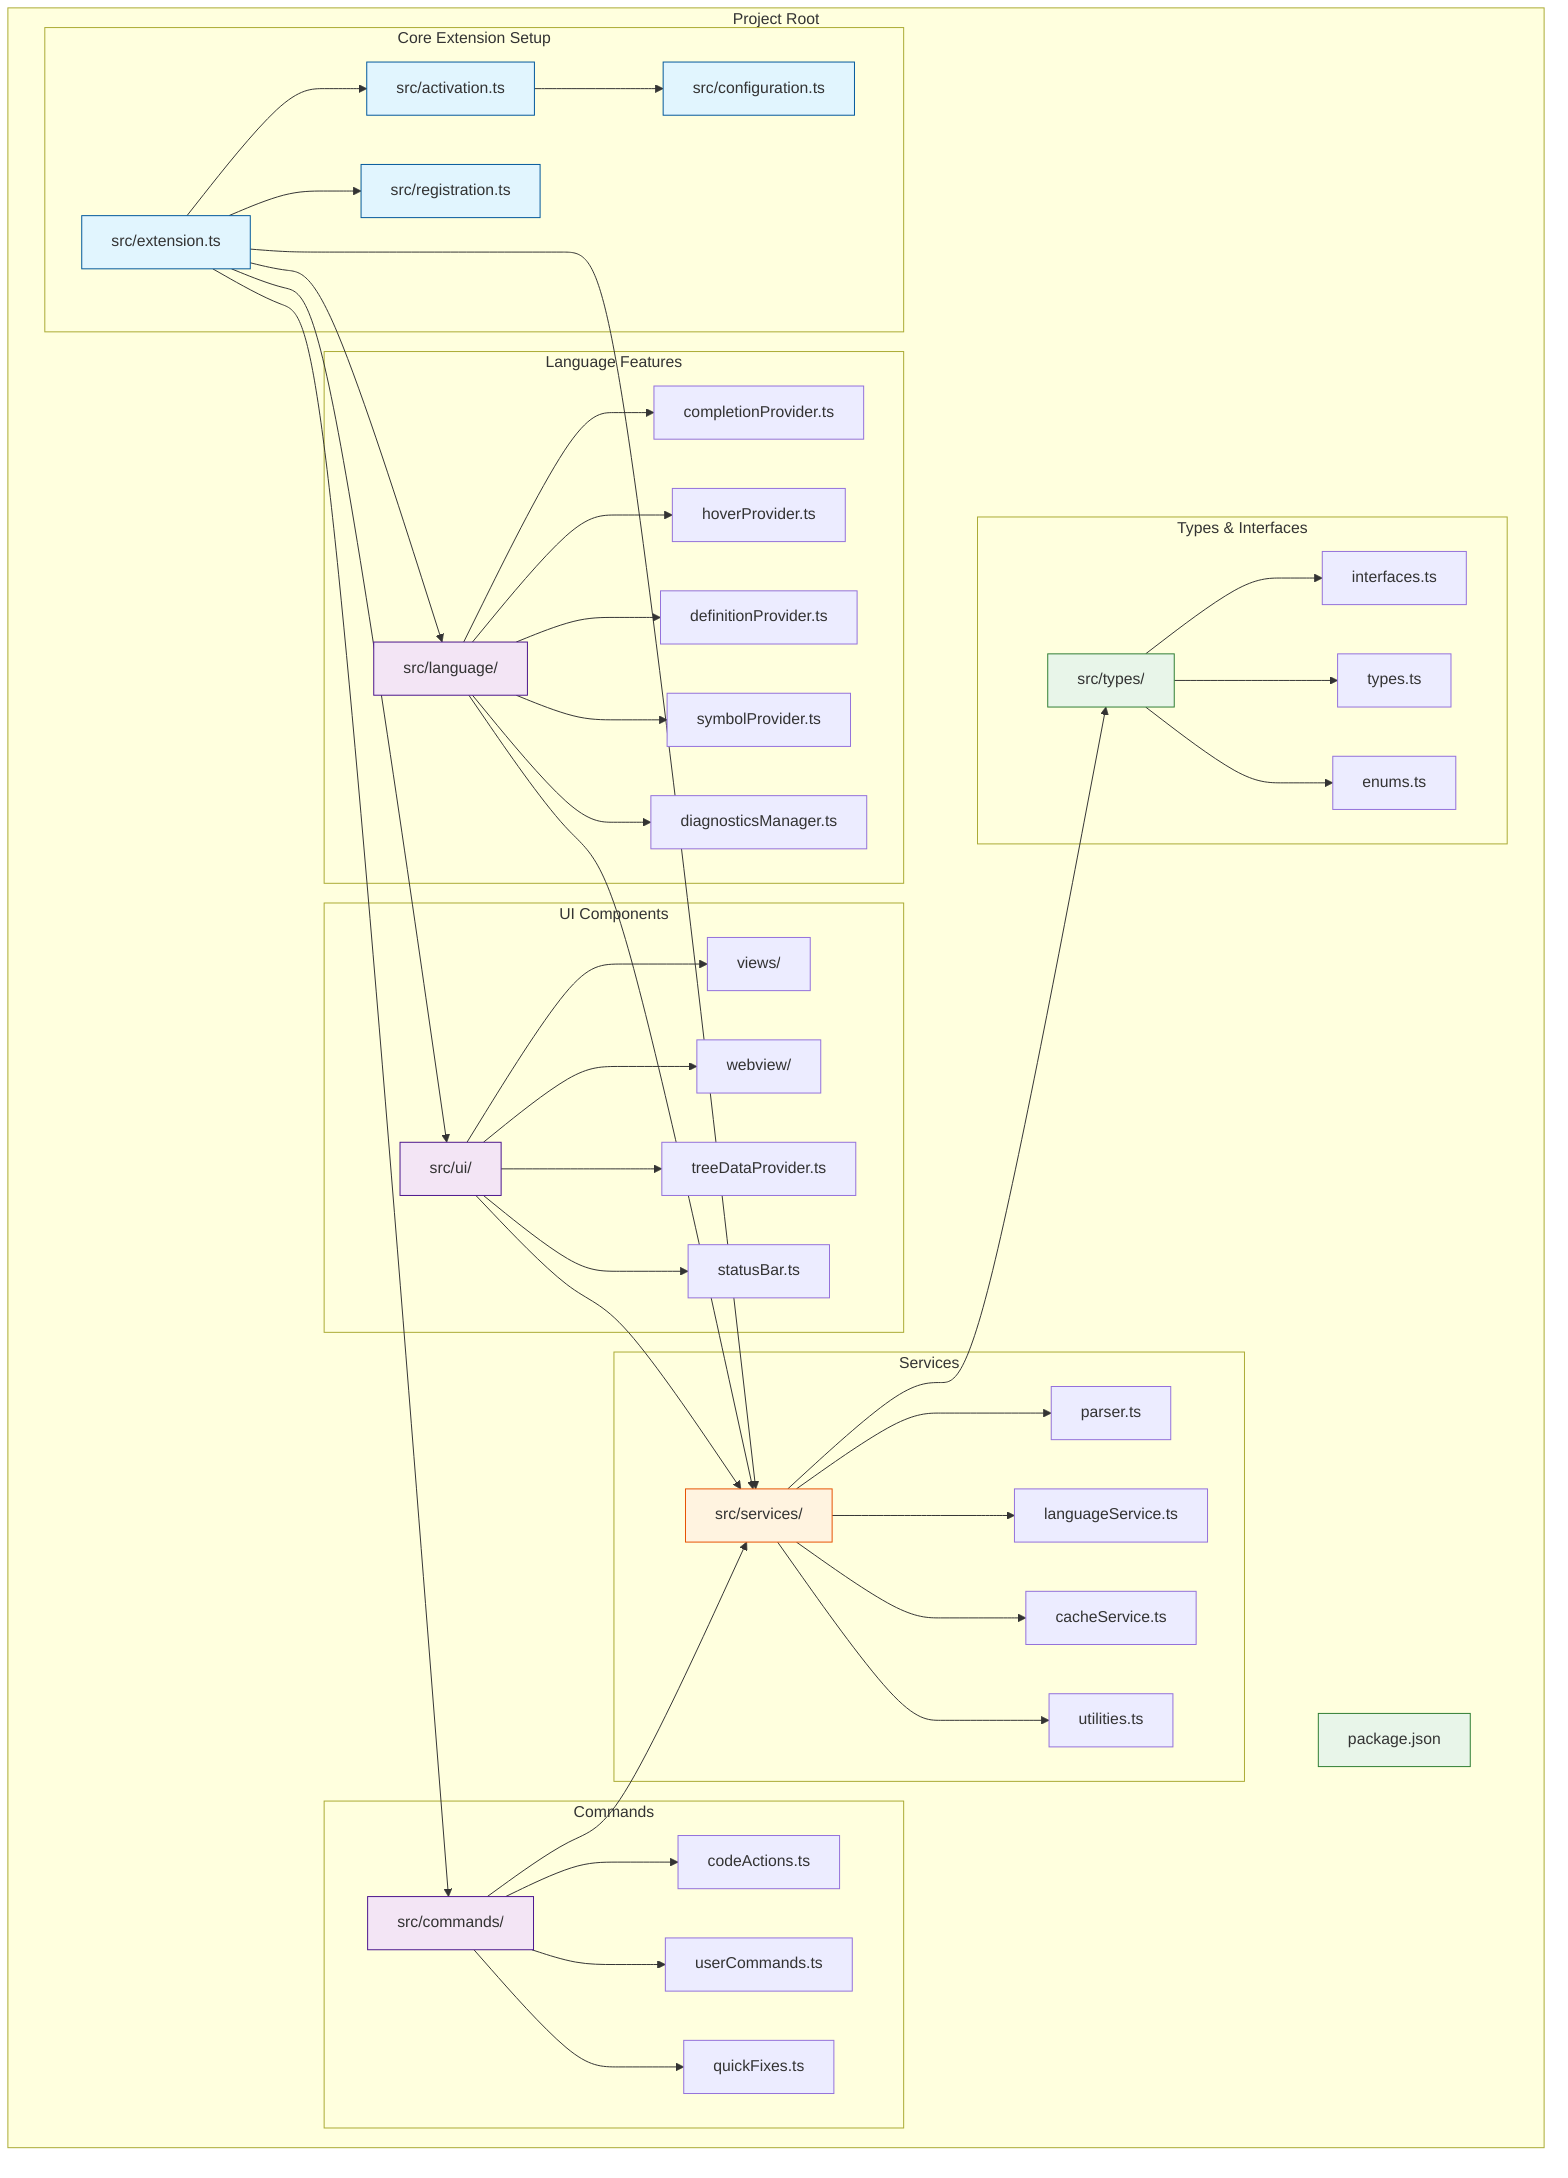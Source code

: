graph TD
    subgraph "Project Root"
        EP[src/extension.ts]
        PKG[package.json]
        
        subgraph "Core Extension Setup"
            EP --> ACT[src/activation.ts]
            EP --> REG[src/registration.ts]
            ACT --> CONF[src/configuration.ts]
        end

        subgraph "Language Features"
            LF[src/language/]
            LF --> COMP[completionProvider.ts]
            LF --> HOV[hoverProvider.ts]
            LF --> DEF[definitionProvider.ts]
            LF --> SYM[symbolProvider.ts]
            LF --> DIAG[diagnosticsManager.ts]
        end

        subgraph "UI Components"
            UI[src/ui/]
            UI --> VIEW[views/]
            UI --> WV[webview/]
            UI --> TREE[treeDataProvider.ts]
            UI --> STATUS[statusBar.ts]
        end

        subgraph "Services"
            SVC[src/services/]
            SVC --> PARSE[parser.ts]
            SVC --> LANG[languageService.ts]
            SVC --> CACHE[cacheService.ts]
            SVC --> UTIL[utilities.ts]
        end

        subgraph "Commands"
            CMD[src/commands/]
            CMD --> CCMD[codeActions.ts]
            CMD --> UCMD[userCommands.ts]
            CMD --> QFIX[quickFixes.ts]
        end
        
        subgraph "Types & Interfaces"
            TYP[src/types/]
            TYP --> ITYP[interfaces.ts]
            TYP --> TTYP[types.ts]
            TYP --> ETYP[enums.ts]
        end
    end

    %% Connections
    EP --> LF
    EP --> UI
    EP --> SVC
    EP --> CMD
    
    %% Service Dependencies
    SVC --> TYP
    LF --> SVC
    UI --> SVC
    CMD --> SVC

    classDef core fill:#e1f5fe,stroke:#01579b
    classDef feature fill:#f3e5f5,stroke:#4a148c
    classDef service fill:#fff3e0,stroke:#e65100
    classDef config fill:#e8f5e9,stroke:#2e7d32

    class EP,ACT,REG,CONF core
    class LF,UI,CMD feature
    class SVC service
    class PKG,TYP config